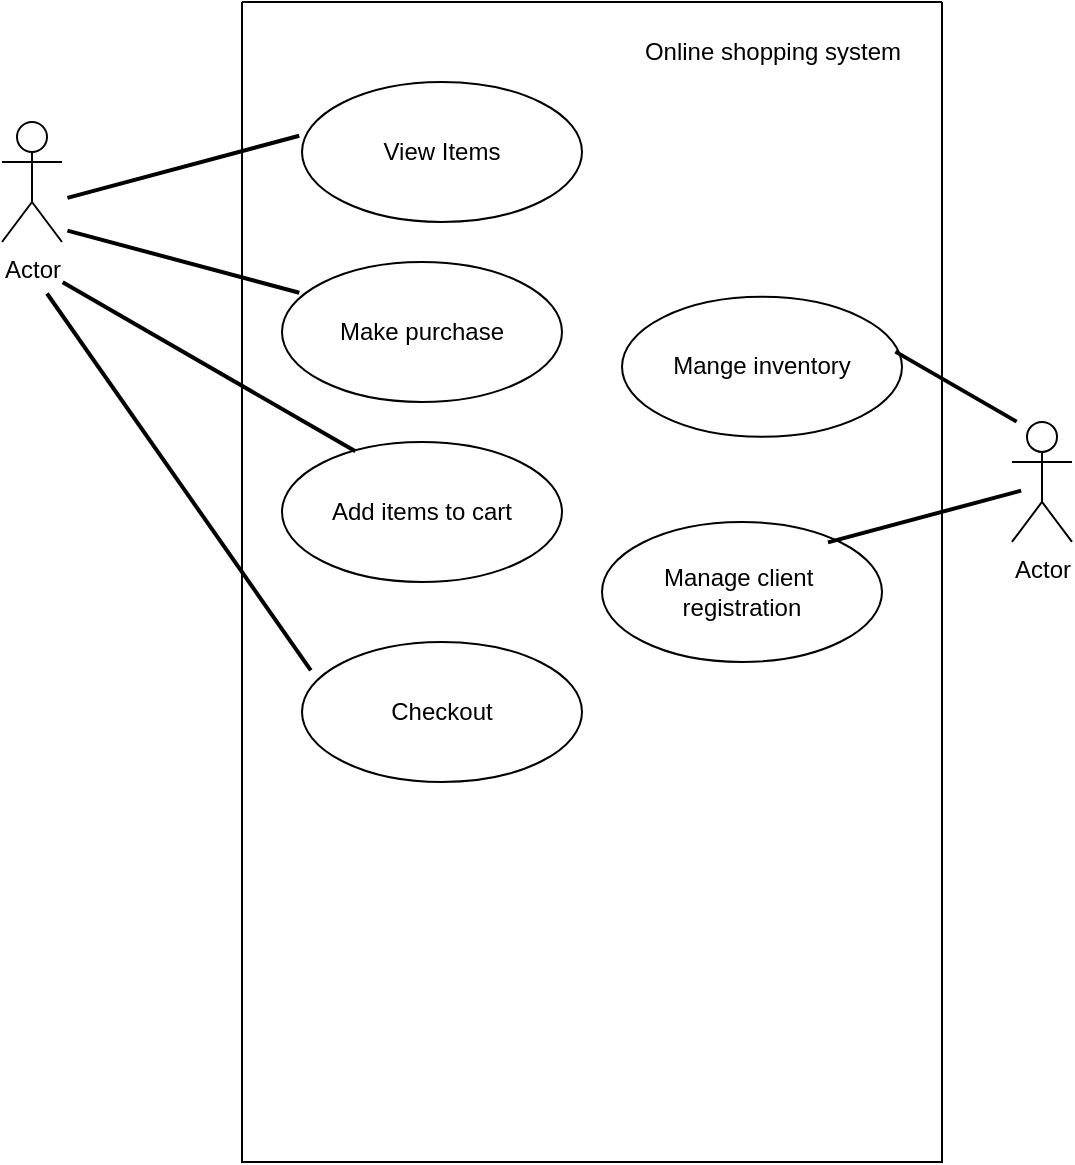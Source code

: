 <mxfile version="24.7.17">
  <diagram name="Page-1" id="Z83zEJ15DWKZfaFEz4YE">
    <mxGraphModel dx="1434" dy="688" grid="1" gridSize="10" guides="1" tooltips="1" connect="1" arrows="1" fold="1" page="1" pageScale="1" pageWidth="850" pageHeight="1100" math="0" shadow="0">
      <root>
        <mxCell id="0" />
        <mxCell id="1" parent="0" />
        <mxCell id="K0d8BCokQG8zKTT9BX28-1" value="Actor" style="shape=umlActor;verticalLabelPosition=bottom;verticalAlign=top;html=1;" parent="1" vertex="1">
          <mxGeometry x="90" y="100" width="30" height="60" as="geometry" />
        </mxCell>
        <mxCell id="K0d8BCokQG8zKTT9BX28-2" value="Actor" style="shape=umlActor;verticalLabelPosition=bottom;verticalAlign=top;html=1;" parent="1" vertex="1">
          <mxGeometry x="595" y="249.95" width="30" height="60" as="geometry" />
        </mxCell>
        <mxCell id="K0d8BCokQG8zKTT9BX28-5" value="View Items" style="ellipse;whiteSpace=wrap;html=1;" parent="1" vertex="1">
          <mxGeometry x="240" y="80" width="140" height="70" as="geometry" />
        </mxCell>
        <mxCell id="K0d8BCokQG8zKTT9BX28-6" value="Mange inventory" style="ellipse;whiteSpace=wrap;html=1;" parent="1" vertex="1">
          <mxGeometry x="400" y="187.41" width="140" height="70" as="geometry" />
        </mxCell>
        <mxCell id="K0d8BCokQG8zKTT9BX28-7" value="Make purchase" style="ellipse;whiteSpace=wrap;html=1;" parent="1" vertex="1">
          <mxGeometry x="230" y="170" width="140" height="70" as="geometry" />
        </mxCell>
        <mxCell id="K0d8BCokQG8zKTT9BX28-8" value="Checkout" style="ellipse;whiteSpace=wrap;html=1;" parent="1" vertex="1">
          <mxGeometry x="240" y="360" width="140" height="70" as="geometry" />
        </mxCell>
        <mxCell id="K0d8BCokQG8zKTT9BX28-9" value="Manage client&amp;nbsp;&lt;div&gt;registration&lt;/div&gt;" style="ellipse;whiteSpace=wrap;html=1;" parent="1" vertex="1">
          <mxGeometry x="390" y="300" width="140" height="70" as="geometry" />
        </mxCell>
        <mxCell id="K0d8BCokQG8zKTT9BX28-11" value="Add items to cart" style="ellipse;whiteSpace=wrap;html=1;" parent="1" vertex="1">
          <mxGeometry x="230" y="260" width="140" height="70" as="geometry" />
        </mxCell>
        <mxCell id="K0d8BCokQG8zKTT9BX28-17" value="" style="line;strokeWidth=2;html=1;rotation=15;" parent="1" vertex="1">
          <mxGeometry x="120.68" y="164.82" width="120" height="10" as="geometry" />
        </mxCell>
        <mxCell id="K0d8BCokQG8zKTT9BX28-18" value="" style="line;strokeWidth=2;html=1;rotation=55;" parent="1" vertex="1">
          <mxGeometry x="63.45" y="274.95" width="230" height="10" as="geometry" />
        </mxCell>
        <mxCell id="K0d8BCokQG8zKTT9BX28-21" value="" style="line;strokeWidth=2;html=1;rotation=30;" parent="1" vertex="1">
          <mxGeometry x="109.03" y="217.41" width="168.98" height="10" as="geometry" />
        </mxCell>
        <mxCell id="K0d8BCokQG8zKTT9BX28-22" value="" style="line;strokeWidth=2;html=1;rotation=-15;" parent="1" vertex="1">
          <mxGeometry x="120.68" y="100" width="120" height="44.82" as="geometry" />
        </mxCell>
        <mxCell id="K0d8BCokQG8zKTT9BX28-26" value="" style="line;strokeWidth=2;html=1;rotation=-15;" parent="1" vertex="1">
          <mxGeometry x="501.28" y="274.84" width="100" height="44.82" as="geometry" />
        </mxCell>
        <mxCell id="K0d8BCokQG8zKTT9BX28-27" value="" style="line;strokeWidth=2;html=1;rotation=30;" parent="1" vertex="1">
          <mxGeometry x="532.01" y="209.91" width="70" height="44.82" as="geometry" />
        </mxCell>
        <mxCell id="SreuC9zSYin8scsG8nIH-1" value="" style="swimlane;startSize=0;" parent="1" vertex="1">
          <mxGeometry x="210" y="40" width="350" height="580" as="geometry" />
        </mxCell>
        <mxCell id="SreuC9zSYin8scsG8nIH-2" value="Online shopping system" style="text;html=1;align=center;verticalAlign=middle;resizable=0;points=[];autosize=1;strokeColor=none;fillColor=none;" parent="SreuC9zSYin8scsG8nIH-1" vertex="1">
          <mxGeometry x="190" y="10" width="150" height="30" as="geometry" />
        </mxCell>
      </root>
    </mxGraphModel>
  </diagram>
</mxfile>
